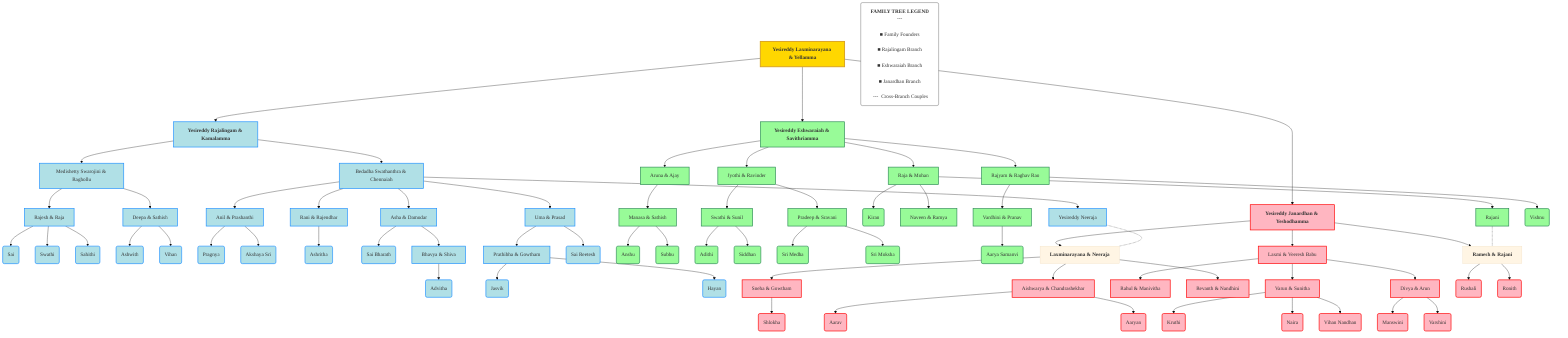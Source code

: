 %%{init: {'theme': 'base', 'themeVariables': { 'primaryColor': '#FFF5E4', 'edgeLabelBackground':'#FFF', 'fontFamily': 'verdana'}}}%%
flowchart TD
    %% Color Definitions
    classDef root fill:#FFD700,stroke:#DAA520,stroke-width:3px;
    classDef branch1 fill:#B0E0E6,stroke:#1E90FF,stroke-width:2px;
    classDef branch2 fill:#98FB98,stroke:#2E8B57,stroke-width:2px;
    classDef branch3 fill:#FFB6C1,stroke:#FF0000,stroke-width:2px;
    classDef cross fill:none,stroke:#0000FF,stroke-width:3px,stroke-dasharray:3 3;

    %% ROOT GENERATION - CENTER
    ROOT["<b>Yesireddy Laxminarayana & Yellamma</b>"]:::root

    %% BRANCHES - CIRCULAR LAYOUT
    ROOT --> GP1["<b>Yesireddy Rajalingam & Kamalamma</b>"]:::branch1
    ROOT --> GP2["<b>Yesireddy Eshwaraiah & Savithriamma</b>"]:::branch2
    ROOT --> GP3["<b>Yesireddy Janardhan & Yeshodhamma</b>"]:::branch3

    %% BRANCH 1 - LEFT CIRCLE
    GP1 --> C1A["Medishetty Swarojini & Raghollu"]:::branch1
    GP1 --> C1B["Bedadha Swathanthra & Chennaiah"]:::branch1

    C1A --> G1A["Rajesh & Raja"]:::branch1
    G1A --> Sai("Sai"):::branch1
    G1A --> Swathi("Swathi"):::branch1
    G1A --> Sahithi("Sahithi"):::branch1

    C1A --> G1B["Deepa & Sathish"]:::branch1
    G1B --> Ashwith("Ashwith"):::branch1
    G1B --> Vihan("Vihan"):::branch1

    C1B --> G1C["Yesireddy Neeraja"]:::branch1
    C1B --> G1D["Anil & Prashanthi"]:::branch1
    G1D --> Pragnya("Pragnya"):::branch1
    G1D --> Akshaya("Akshaya Sri"):::branch1

    C1B --> G1E["Rani & Rajendhar"]:::branch1
    G1E --> Ashritha("Ashritha"):::branch1

    C1B --> G1F["Asha & Damodar"]:::branch1
    G1F --> SaiBharath("Sai Bharath"):::branch1
    G1F --> G1K["Bhavya & Shiva"]:::branch1
    G1K --> Advitha("Advitha"):::branch1

    C1B --> G1G["Uma & Prasad"]:::branch1
    G1G --> G1H["Prathibha & Gowtham"]:::branch1
    G1H --> Jasvik("Jasvik"):::branch1
    G1H --> Hayan("Hayan"):::branch1
    G1G --> Reetesh("Sai Reetesh"):::branch1

    %% BRANCH 2 - RIGHT CIRCLE
    GP2 --> C2A["Raja & Mohan"]:::branch2
    GP2 --> C2B["Aruna & Ajay"]:::branch2
    GP2 --> C2C["Jyothi & Ravinder"]:::branch2
    GP2 --> C2D["Rajyam & Raghav Rao"]:::branch2

    C2A --> G2A["Rajani"]:::branch2
    C2A --> Kiran("Kiran"):::branch2
    C2A --> G2B["Naveen & Ramya"]:::branch2

    C2B --> G2C["Manasa & Sathish"]:::branch2
    G2C --> Anshu("Anshu"):::branch2
    G2C --> Subbu("Subbu"):::branch2

    C2C --> G2D["Swathi & Sunil"]:::branch2
    G2D --> Adithi("Adithi"):::branch2
    G2D --> Siddhan("Siddhan"):::branch2

    C2C --> G2E["Pradeep & Sravani"]:::branch2
    G2E --> Medha("Sri Medha"):::branch2
    G2E --> Moksha("Sri Moksha"):::branch2

    C2D --> G2F["Vardhini & Pranav"]:::branch2
    G2F --> Samanvi("Aarya Samanvi"):::branch2
    C2D --> Vishnu("Vishnu"):::branch2

    %% BRANCH 3 - BOTTOM CIRCLE
    GP3 --> C3A["Laxmi & Veeresh Babu"]:::branch3
    GP3 --> C3B["<b>Laxminarayana & Neeraja</b>"]:::branch3.cross
    GP3 --> C3C["<b>Ramesh & Rajani</b>"]:::branch3.cross

    C3A --> G3A["Varun & Sunitha"]:::branch3
    G3A --> Kruthi("Kruthi"):::branch3
    G3A --> Naira("Naira"):::branch3
    G3A --> Vihan2("Vihan Nandhan"):::branch3

    C3A --> G3B["Divya & Arun"]:::branch3
    G3B --> Manswini("Manswini"):::branch3
    G3B --> Varshini("Varshini"):::branch3

    C3A --> G3C["Rahul & Manivitha"]:::branch3

    C3B --> G3D["Revanth & Nandhini"]:::branch3
    C3B --> G3E["Sneha & Gowtham"]:::branch3
    G3E --> Shlokha("Shlokha"):::branch3
    C3B --> G3F["Aishwarya & Chandrashekhar"]:::branch3
    G3F --> Aarav("Aarav"):::branch3
    G3F --> Aaryan("Aaryan"):::branch3

    C3C --> Rushali("Rushali"):::branch3
    C3C --> Ronith("Ronith"):::branch3

    %% CROSS-BRANCH CONNECTIONS
    G1C -.- C3B
    G2A -.- C3C

    %% COLOR LEGEND - TOP RIGHT
    LEGEND["<b>FAMILY TREE LEGEND</b><br>---<br>
    <span style='background:#FFD700; padding:0 5px'>■</span> Family Founders<br>
    <span style='background:#B0E0E6; padding:0 5px'>■</span> Rajalingam Branch<br>
    <span style='background:#98FB98; padding:0 5px'>■</span> Eshwaraiah Branch<br>
    <span style='background:#FFB6C1; padding:0 5px'>■</span> Janardhan Branch<br>
    <span style='color:#0000FF; padding:0 5px'>---</span> Cross-Branch Couples"];
    style LEGEND fill:#FFF,stroke:#333,stroke-width:1px,rx:5px,ry:5px;